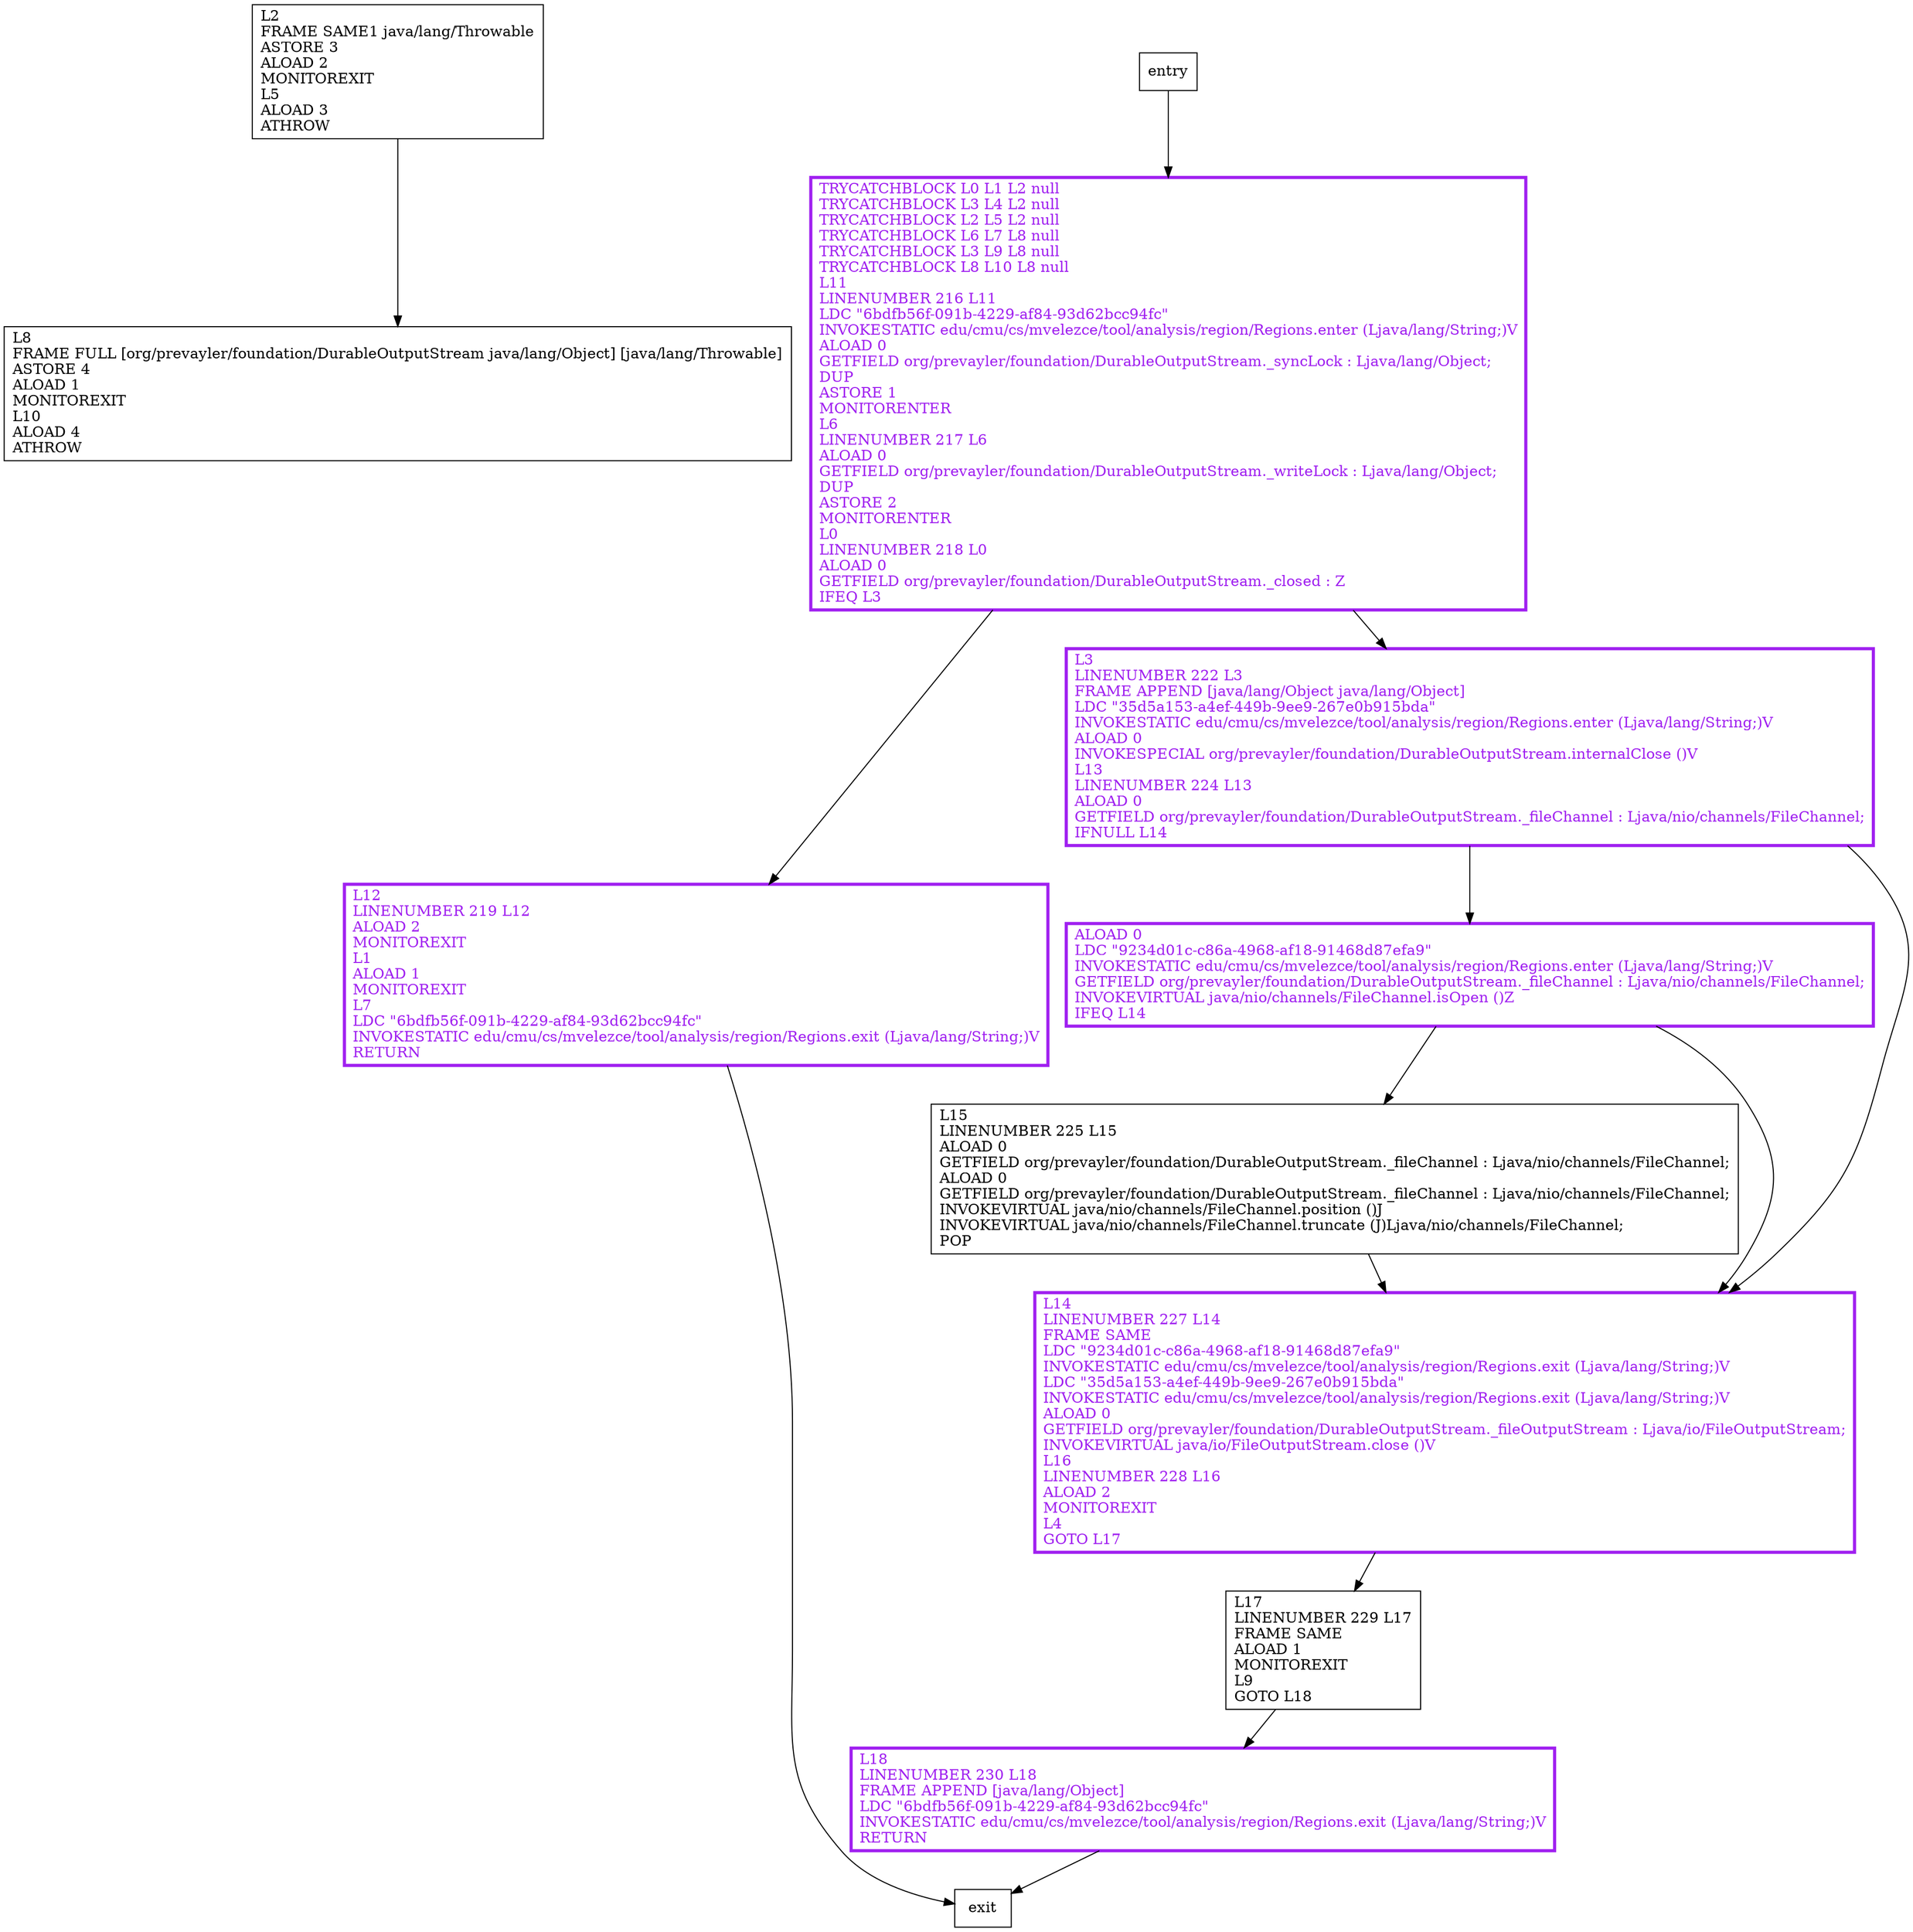 digraph close {
node [shape=record];
1072253930 [label="L8\lFRAME FULL [org/prevayler/foundation/DurableOutputStream java/lang/Object] [java/lang/Throwable]\lASTORE 4\lALOAD 1\lMONITOREXIT\lL10\lALOAD 4\lATHROW\l"];
1448517199 [label="L2\lFRAME SAME1 java/lang/Throwable\lASTORE 3\lALOAD 2\lMONITOREXIT\lL5\lALOAD 3\lATHROW\l"];
1077297779 [label="L15\lLINENUMBER 225 L15\lALOAD 0\lGETFIELD org/prevayler/foundation/DurableOutputStream._fileChannel : Ljava/nio/channels/FileChannel;\lALOAD 0\lGETFIELD org/prevayler/foundation/DurableOutputStream._fileChannel : Ljava/nio/channels/FileChannel;\lINVOKEVIRTUAL java/nio/channels/FileChannel.position ()J\lINVOKEVIRTUAL java/nio/channels/FileChannel.truncate (J)Ljava/nio/channels/FileChannel;\lPOP\l"];
528981624 [label="L12\lLINENUMBER 219 L12\lALOAD 2\lMONITOREXIT\lL1\lALOAD 1\lMONITOREXIT\lL7\lLDC \"6bdfb56f-091b-4229-af84-93d62bcc94fc\"\lINVOKESTATIC edu/cmu/cs/mvelezce/tool/analysis/region/Regions.exit (Ljava/lang/String;)V\lRETURN\l"];
1675718739 [label="L17\lLINENUMBER 229 L17\lFRAME SAME\lALOAD 1\lMONITOREXIT\lL9\lGOTO L18\l"];
77441398 [label="ALOAD 0\lLDC \"9234d01c-c86a-4968-af18-91468d87efa9\"\lINVOKESTATIC edu/cmu/cs/mvelezce/tool/analysis/region/Regions.enter (Ljava/lang/String;)V\lGETFIELD org/prevayler/foundation/DurableOutputStream._fileChannel : Ljava/nio/channels/FileChannel;\lINVOKEVIRTUAL java/nio/channels/FileChannel.isOpen ()Z\lIFEQ L14\l"];
1950241906 [label="TRYCATCHBLOCK L0 L1 L2 null\lTRYCATCHBLOCK L3 L4 L2 null\lTRYCATCHBLOCK L2 L5 L2 null\lTRYCATCHBLOCK L6 L7 L8 null\lTRYCATCHBLOCK L3 L9 L8 null\lTRYCATCHBLOCK L8 L10 L8 null\lL11\lLINENUMBER 216 L11\lLDC \"6bdfb56f-091b-4229-af84-93d62bcc94fc\"\lINVOKESTATIC edu/cmu/cs/mvelezce/tool/analysis/region/Regions.enter (Ljava/lang/String;)V\lALOAD 0\lGETFIELD org/prevayler/foundation/DurableOutputStream._syncLock : Ljava/lang/Object;\lDUP\lASTORE 1\lMONITORENTER\lL6\lLINENUMBER 217 L6\lALOAD 0\lGETFIELD org/prevayler/foundation/DurableOutputStream._writeLock : Ljava/lang/Object;\lDUP\lASTORE 2\lMONITORENTER\lL0\lLINENUMBER 218 L0\lALOAD 0\lGETFIELD org/prevayler/foundation/DurableOutputStream._closed : Z\lIFEQ L3\l"];
1304339390 [label="L18\lLINENUMBER 230 L18\lFRAME APPEND [java/lang/Object]\lLDC \"6bdfb56f-091b-4229-af84-93d62bcc94fc\"\lINVOKESTATIC edu/cmu/cs/mvelezce/tool/analysis/region/Regions.exit (Ljava/lang/String;)V\lRETURN\l"];
483067010 [label="L3\lLINENUMBER 222 L3\lFRAME APPEND [java/lang/Object java/lang/Object]\lLDC \"35d5a153-a4ef-449b-9ee9-267e0b915bda\"\lINVOKESTATIC edu/cmu/cs/mvelezce/tool/analysis/region/Regions.enter (Ljava/lang/String;)V\lALOAD 0\lINVOKESPECIAL org/prevayler/foundation/DurableOutputStream.internalClose ()V\lL13\lLINENUMBER 224 L13\lALOAD 0\lGETFIELD org/prevayler/foundation/DurableOutputStream._fileChannel : Ljava/nio/channels/FileChannel;\lIFNULL L14\l"];
34005120 [label="L14\lLINENUMBER 227 L14\lFRAME SAME\lLDC \"9234d01c-c86a-4968-af18-91468d87efa9\"\lINVOKESTATIC edu/cmu/cs/mvelezce/tool/analysis/region/Regions.exit (Ljava/lang/String;)V\lLDC \"35d5a153-a4ef-449b-9ee9-267e0b915bda\"\lINVOKESTATIC edu/cmu/cs/mvelezce/tool/analysis/region/Regions.exit (Ljava/lang/String;)V\lALOAD 0\lGETFIELD org/prevayler/foundation/DurableOutputStream._fileOutputStream : Ljava/io/FileOutputStream;\lINVOKEVIRTUAL java/io/FileOutputStream.close ()V\lL16\lLINENUMBER 228 L16\lALOAD 2\lMONITOREXIT\lL4\lGOTO L17\l"];
entry;
exit;
1077297779 -> 34005120;
77441398 -> 1077297779;
77441398 -> 34005120;
1950241906 -> 528981624;
1950241906 -> 483067010;
1304339390 -> exit;
483067010 -> 77441398;
483067010 -> 34005120;
entry -> 1950241906;
1448517199 -> 1072253930;
528981624 -> exit;
1675718739 -> 1304339390;
34005120 -> 1675718739;
528981624[fontcolor="purple", penwidth=3, color="purple"];
77441398[fontcolor="purple", penwidth=3, color="purple"];
1950241906[fontcolor="purple", penwidth=3, color="purple"];
1304339390[fontcolor="purple", penwidth=3, color="purple"];
483067010[fontcolor="purple", penwidth=3, color="purple"];
34005120[fontcolor="purple", penwidth=3, color="purple"];
}
